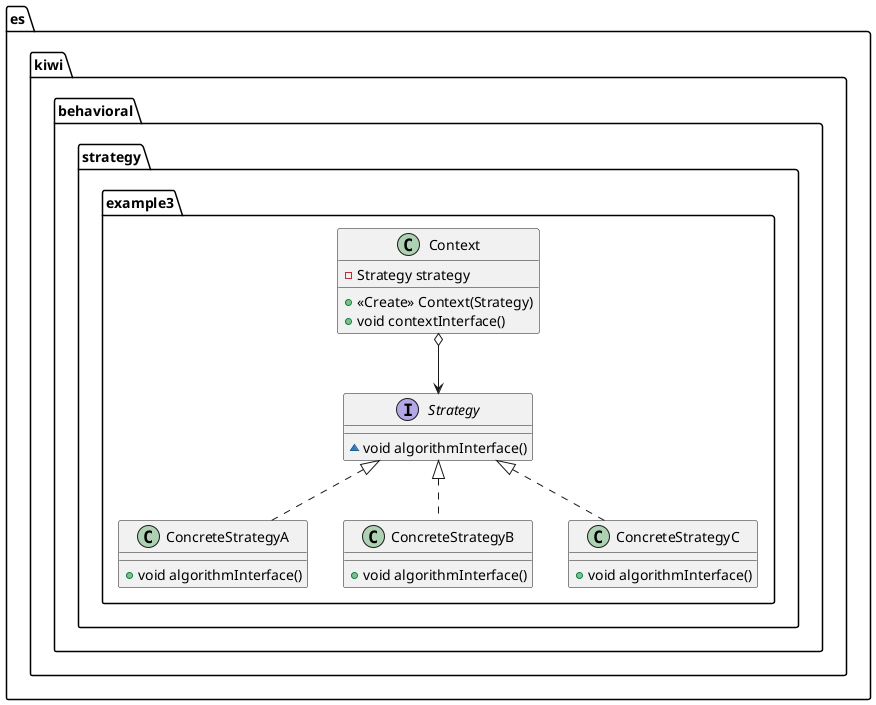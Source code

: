 @startuml
class es.kiwi.behavioral.strategy.example3.Context {
- Strategy strategy
+ <<Create>> Context(Strategy)
+ void contextInterface()
}
interface es.kiwi.behavioral.strategy.example3.Strategy {
~ void algorithmInterface()
}
class es.kiwi.behavioral.strategy.example3.ConcreteStrategyA {
+ void algorithmInterface()
}
class es.kiwi.behavioral.strategy.example3.ConcreteStrategyB {
+ void algorithmInterface()
}
class es.kiwi.behavioral.strategy.example3.ConcreteStrategyC {
+ void algorithmInterface()
}


es.kiwi.behavioral.strategy.example3.Strategy <|.. es.kiwi.behavioral.strategy.example3.ConcreteStrategyA
es.kiwi.behavioral.strategy.example3.Strategy <|.. es.kiwi.behavioral.strategy.example3.ConcreteStrategyB
es.kiwi.behavioral.strategy.example3.Strategy <|.. es.kiwi.behavioral.strategy.example3.ConcreteStrategyC
es.kiwi.behavioral.strategy.example3.Context o--> es.kiwi.behavioral.strategy.example3.Strategy
@enduml